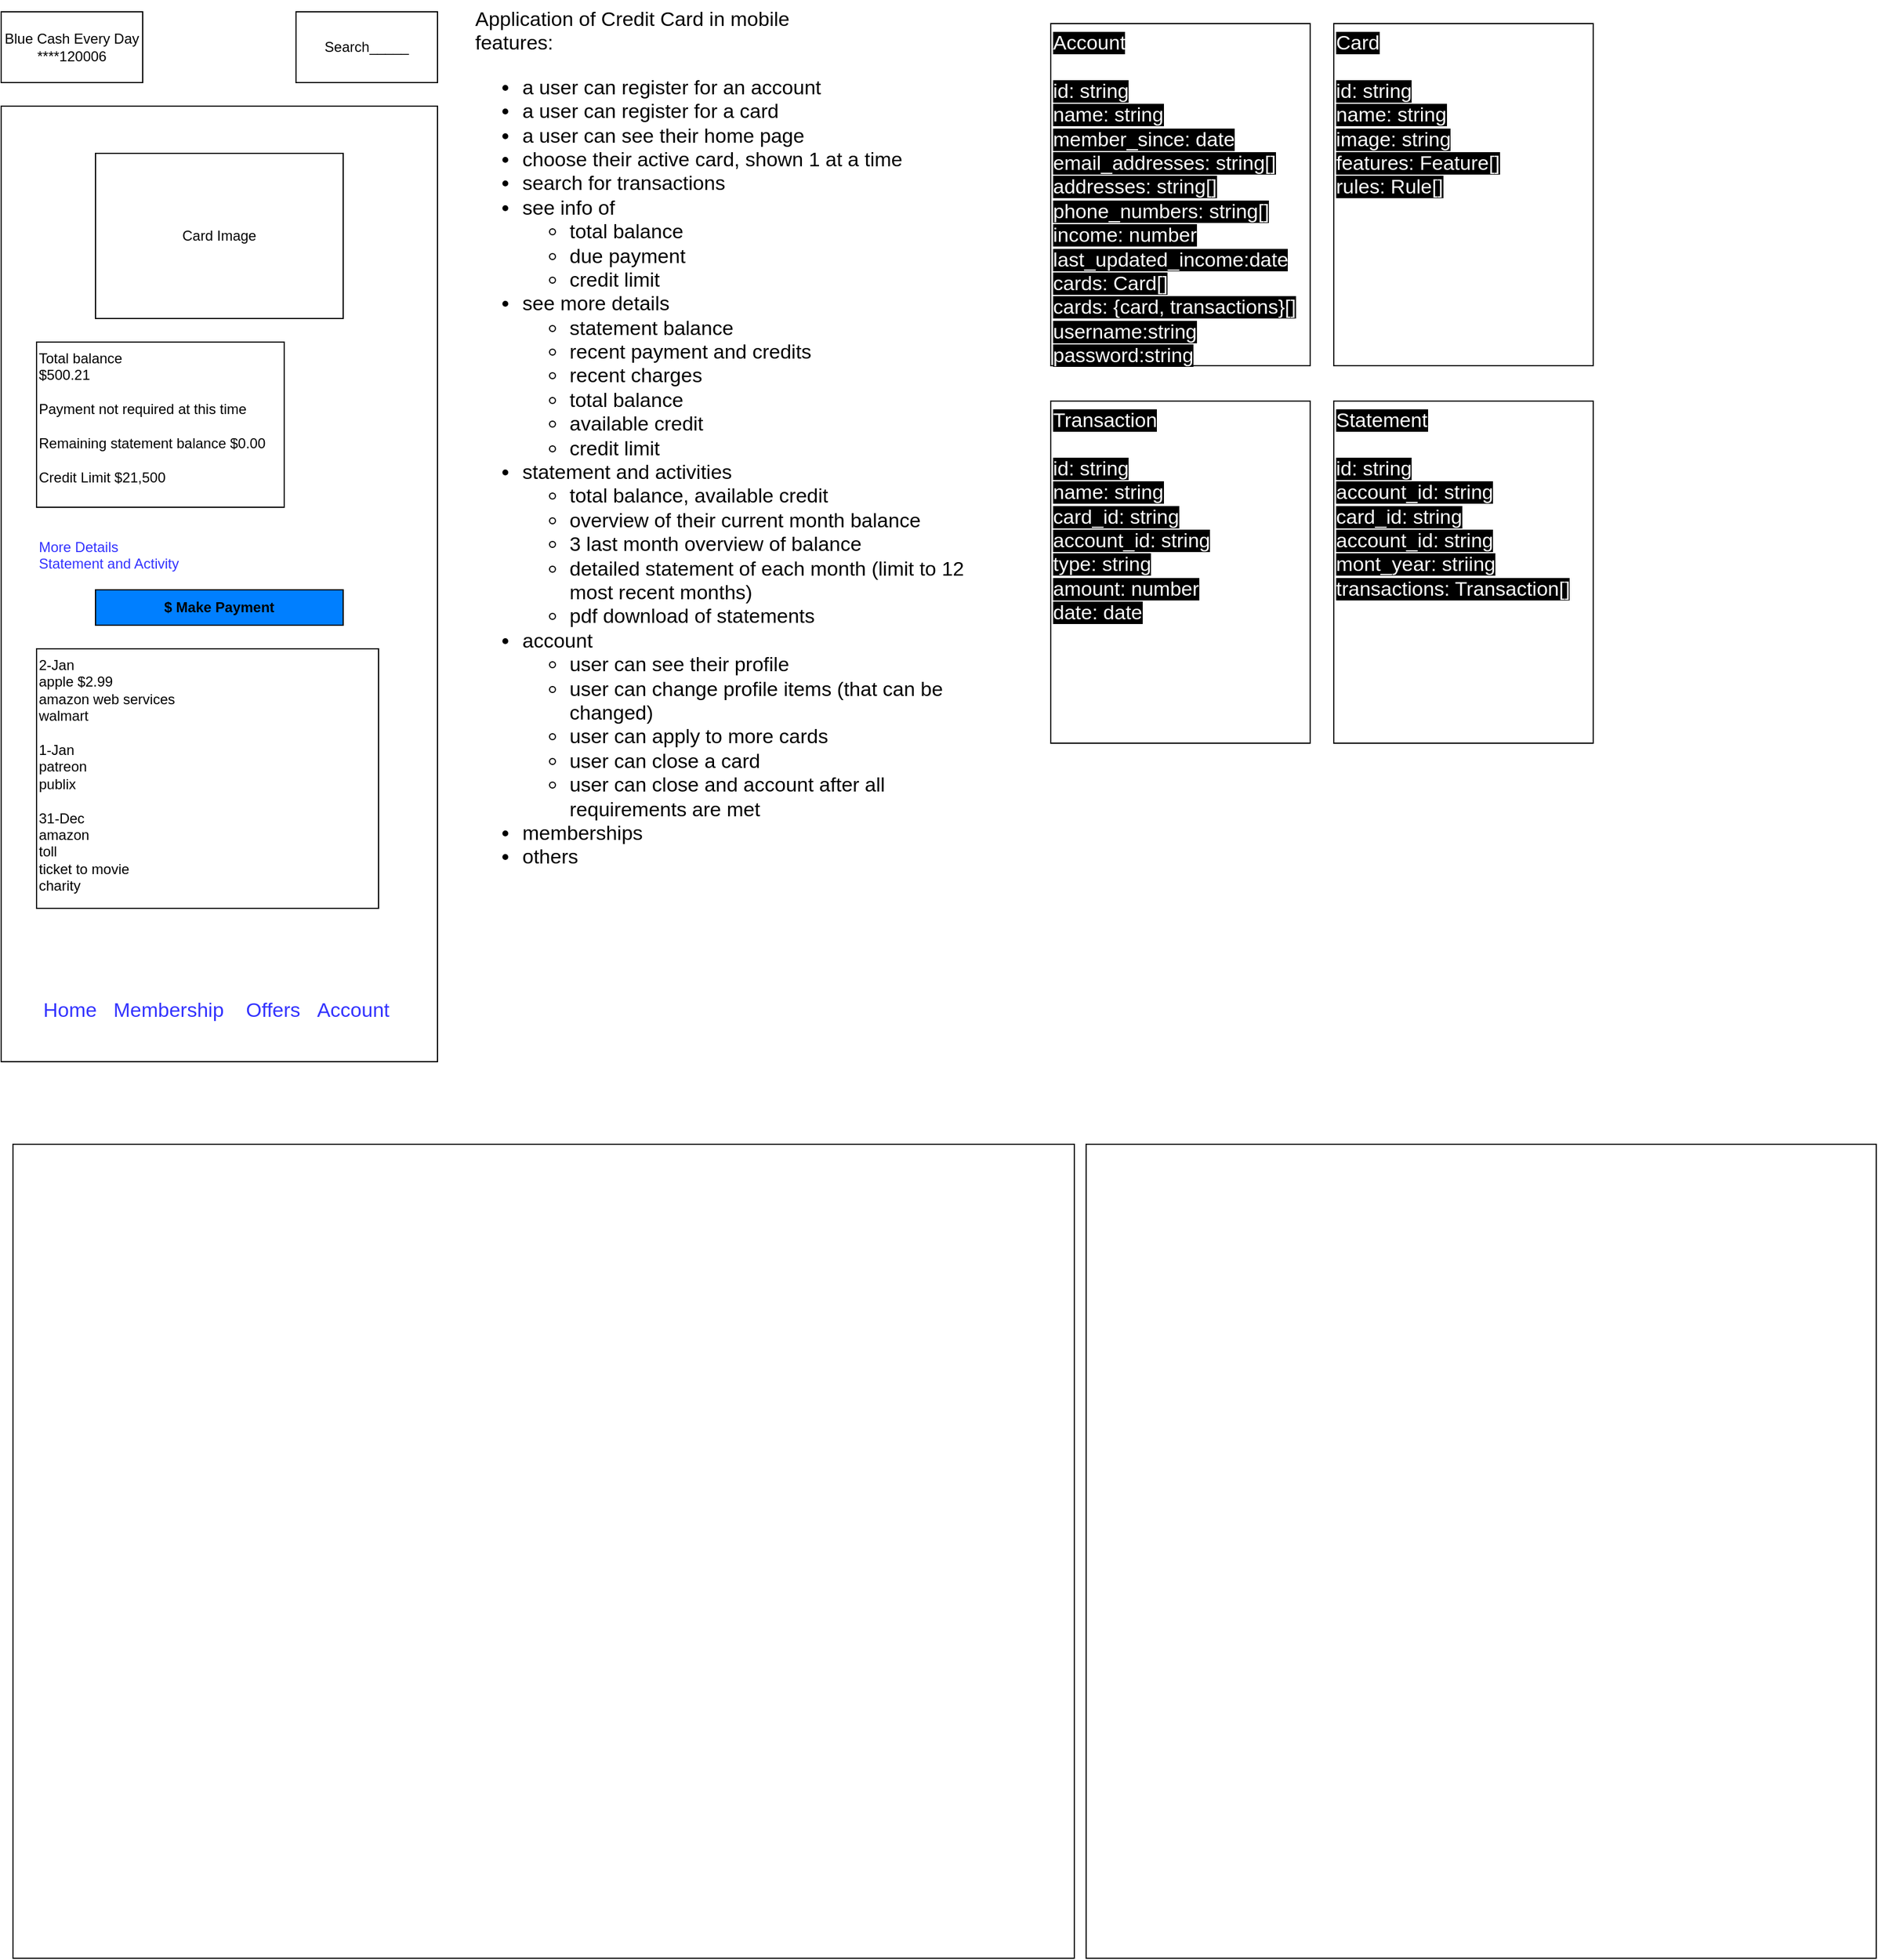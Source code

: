 <mxfile>
    <diagram id="unMX-nytXJTSxS_D71qN" name="Page-1">
        <mxGraphModel dx="1085" dy="824" grid="1" gridSize="10" guides="1" tooltips="1" connect="1" arrows="1" fold="1" page="1" pageScale="1" pageWidth="850" pageHeight="1100" math="0" shadow="0">
            <root>
                <mxCell id="0"/>
                <mxCell id="1" parent="0"/>
                <mxCell id="2" value="Blue Cash Every Day&lt;br&gt;****120006" style="whiteSpace=wrap;html=1;" parent="1" vertex="1">
                    <mxGeometry x="30" y="30" width="120" height="60" as="geometry"/>
                </mxCell>
                <mxCell id="3" value="Search_____" style="whiteSpace=wrap;html=1;" parent="1" vertex="1">
                    <mxGeometry x="280" y="30" width="120" height="60" as="geometry"/>
                </mxCell>
                <mxCell id="4" value="" style="whiteSpace=wrap;html=1;" parent="1" vertex="1">
                    <mxGeometry x="30" y="110" width="370" height="810" as="geometry"/>
                </mxCell>
                <mxCell id="5" value="Card Image" style="whiteSpace=wrap;html=1;" parent="1" vertex="1">
                    <mxGeometry x="110" y="150" width="210" height="140" as="geometry"/>
                </mxCell>
                <mxCell id="6" value="Total balance&lt;br&gt;$500.21&lt;br&gt;&lt;br&gt;Payment not required at this time&lt;br&gt;&lt;br&gt;Remaining statement balance $0.00&lt;br&gt;&lt;br&gt;Credit Limit $21,500" style="whiteSpace=wrap;html=1;align=left;verticalAlign=top;" parent="1" vertex="1">
                    <mxGeometry x="60" y="310" width="210" height="140" as="geometry"/>
                </mxCell>
                <mxCell id="7" value="More Details&lt;br&gt;Statement and Activity" style="text;strokeColor=none;align=left;fillColor=none;html=1;verticalAlign=top;whiteSpace=wrap;rounded=0;fontColor=#3333FF;" parent="1" vertex="1">
                    <mxGeometry x="60" y="470" width="140" height="50" as="geometry"/>
                </mxCell>
                <mxCell id="8" value="$ Make Payment" style="whiteSpace=wrap;html=1;labelBackgroundColor=none;fillStyle=solid;fillColor=#007FFF;fontStyle=1" parent="1" vertex="1">
                    <mxGeometry x="110" y="520" width="210" height="30" as="geometry"/>
                </mxCell>
                <mxCell id="9" value="2-Jan&lt;br&gt;apple $2.99&lt;br&gt;amazon web services&lt;br&gt;walmart&lt;br&gt;&lt;br&gt;1-Jan&lt;br&gt;patreon&lt;br&gt;publix&lt;br&gt;&lt;br&gt;31-Dec&lt;br&gt;amazon&lt;br&gt;toll&lt;br&gt;ticket to movie&lt;br&gt;charity" style="whiteSpace=wrap;html=1;align=left;verticalAlign=top;" parent="1" vertex="1">
                    <mxGeometry x="60" y="570" width="290" height="220" as="geometry"/>
                </mxCell>
                <mxCell id="10" value="Home&amp;nbsp; &amp;nbsp;Membership&amp;nbsp; &amp;nbsp; Offers&amp;nbsp; &amp;nbsp;Account" style="text;strokeColor=none;align=center;fillColor=none;html=1;verticalAlign=top;whiteSpace=wrap;rounded=0;fontColor=#3333FF;fontSize=17;" parent="1" vertex="1">
                    <mxGeometry x="45" y="860" width="335" height="50" as="geometry"/>
                </mxCell>
                <mxCell id="11" value="&lt;font style=&quot;color: rgb(0, 0, 0);&quot;&gt;Application of Credit Card in mobile&amp;nbsp;&lt;br&gt;features:&lt;br&gt;&lt;ul style=&quot;&quot;&gt;&lt;li style=&quot;&quot;&gt;&lt;font&gt;a user can register for an account&lt;/font&gt;&lt;/li&gt;&lt;li style=&quot;&quot;&gt;&lt;font&gt;a user can register for a card&lt;/font&gt;&lt;/li&gt;&lt;li style=&quot;&quot;&gt;&lt;font&gt;a user can see their home page&lt;/font&gt;&lt;/li&gt;&lt;li style=&quot;&quot;&gt;&lt;font&gt;choose their active card, shown 1 at a time&lt;/font&gt;&lt;/li&gt;&lt;li style=&quot;&quot;&gt;&lt;font&gt;search for transactions&lt;/font&gt;&lt;/li&gt;&lt;li style=&quot;&quot;&gt;&lt;font&gt;see info of&lt;/font&gt;&lt;/li&gt;&lt;ul style=&quot;&quot;&gt;&lt;li&gt;&lt;font&gt;total balance&lt;/font&gt;&lt;/li&gt;&lt;li&gt;&lt;font&gt;due payment&lt;/font&gt;&lt;/li&gt;&lt;li&gt;&lt;font&gt;credit limit&lt;/font&gt;&lt;/li&gt;&lt;/ul&gt;&lt;li style=&quot;&quot;&gt;see more details&lt;/li&gt;&lt;ul style=&quot;&quot;&gt;&lt;li&gt;statement balance&lt;/li&gt;&lt;li&gt;recent payment and credits&lt;/li&gt;&lt;li&gt;recent charges&lt;/li&gt;&lt;li&gt;total balance&lt;/li&gt;&lt;li&gt;available credit&lt;/li&gt;&lt;li&gt;credit limit&lt;/li&gt;&lt;/ul&gt;&lt;li style=&quot;&quot;&gt;statement and activities&lt;/li&gt;&lt;ul style=&quot;&quot;&gt;&lt;li&gt;total balance, available credit&lt;/li&gt;&lt;li&gt;overview of their current month balance&lt;/li&gt;&lt;li&gt;3 last month overview of balance&lt;/li&gt;&lt;li&gt;detailed statement of each month (limit to 12 most recent months)&lt;/li&gt;&lt;li&gt;pdf download of statements&lt;/li&gt;&lt;/ul&gt;&lt;li style=&quot;&quot;&gt;account&lt;/li&gt;&lt;ul style=&quot;&quot;&gt;&lt;li&gt;user can see their profile&lt;/li&gt;&lt;li&gt;user can change profile items (that can be changed)&lt;/li&gt;&lt;li&gt;user can apply to more cards&lt;/li&gt;&lt;li&gt;user can close a card&lt;/li&gt;&lt;li&gt;user can close and account after all requirements are met&lt;/li&gt;&lt;/ul&gt;&lt;li style=&quot;&quot;&gt;memberships&lt;/li&gt;&lt;li style=&quot;&quot;&gt;others&lt;/li&gt;&lt;/ul&gt;&lt;/font&gt;" style="text;strokeColor=none;align=left;fillColor=none;html=1;verticalAlign=top;whiteSpace=wrap;rounded=0;labelBackgroundColor=none;fillStyle=solid;fontSize=17;fontColor=#3333FF;" parent="1" vertex="1">
                    <mxGeometry x="430" y="20" width="440" height="930" as="geometry"/>
                </mxCell>
                <mxCell id="46" value="&lt;span style=&quot;background-color: rgb(0, 0, 0);&quot;&gt;&lt;font style=&quot;color: rgb(255, 255, 255);&quot;&gt;Account&lt;br&gt;&lt;br&gt;id: string&lt;br&gt;name: string&lt;br&gt;member_since: date&lt;br&gt;email_addresses: string[]&lt;br&gt;addresses: string[]&lt;br&gt;phone_numbers: string[]&lt;br&gt;income: number&lt;br&gt;last_updated_income:date&lt;br&gt;cards: Card[]&lt;br&gt;cards: {card, transactions}[]&lt;br&gt;username:string&lt;br&gt;password:string&lt;/font&gt;&lt;/span&gt;" style="text;strokeColor=default;align=left;fillColor=none;html=1;verticalAlign=top;whiteSpace=wrap;rounded=0;labelBackgroundColor=none;fillStyle=solid;fontSize=17;fontColor=#FFFFFF;" parent="1" vertex="1">
                    <mxGeometry x="920" y="40" width="220" height="290" as="geometry"/>
                </mxCell>
                <mxCell id="47" value="&lt;span style=&quot;background-color: rgb(0, 0, 0);&quot;&gt;&lt;font style=&quot;color: rgb(255, 255, 255);&quot;&gt;Card&lt;br&gt;&lt;br&gt;id: string&lt;br&gt;name: string&lt;br&gt;image: string&lt;br&gt;features: Feature[]&lt;br&gt;rules: Rule[]&lt;/font&gt;&lt;/span&gt;" style="text;strokeColor=default;align=left;fillColor=none;html=1;verticalAlign=top;whiteSpace=wrap;rounded=0;labelBackgroundColor=none;fillStyle=solid;fontSize=17;fontColor=#FFFFFF;" parent="1" vertex="1">
                    <mxGeometry x="1160" y="40" width="220" height="290" as="geometry"/>
                </mxCell>
                <mxCell id="48" value="&lt;span style=&quot;background-color: rgb(0, 0, 0);&quot;&gt;&lt;font style=&quot;color: rgb(255, 255, 255);&quot;&gt;Transaction&lt;br&gt;&lt;br&gt;id: string&lt;br&gt;name: string&lt;br&gt;card_id: string&lt;br&gt;account_id: string&lt;br&gt;type: string&lt;br&gt;amount: number&lt;br&gt;date: date&lt;/font&gt;&lt;/span&gt;" style="text;strokeColor=default;align=left;fillColor=none;html=1;verticalAlign=top;whiteSpace=wrap;rounded=0;labelBackgroundColor=none;fillStyle=solid;fontSize=17;fontColor=#FFFFFF;" parent="1" vertex="1">
                    <mxGeometry x="920" y="360" width="220" height="290" as="geometry"/>
                </mxCell>
                <mxCell id="49" value="&lt;span style=&quot;background-color: rgb(0, 0, 0);&quot;&gt;&lt;font style=&quot;color: rgb(255, 255, 255);&quot;&gt;Statement&lt;br&gt;&lt;br&gt;id: string&lt;br&gt;account_id: string&lt;br&gt;card_id: string&lt;br&gt;account_id: string&lt;br&gt;mont_year: striing&lt;br&gt;transactions: Transaction[]&lt;/font&gt;&lt;/span&gt;" style="text;strokeColor=default;align=left;fillColor=none;html=1;verticalAlign=top;whiteSpace=wrap;rounded=0;labelBackgroundColor=none;fillStyle=solid;fontSize=17;fontColor=#FFFFFF;" parent="1" vertex="1">
                    <mxGeometry x="1160" y="360" width="220" height="290" as="geometry"/>
                </mxCell>
                <mxCell id="50" value="Component List, Sub component, and dependencies&lt;br&gt;&lt;ul&gt;&lt;li&gt;app(home page)&lt;/li&gt;&lt;ul&gt;&lt;li&gt;nav-main&lt;/li&gt;&lt;li&gt;card-active&lt;/li&gt;&lt;ul&gt;&lt;li&gt;account created, accoutn login, card applied, active cards&lt;/li&gt;&lt;/ul&gt;&lt;li&gt;search&lt;/li&gt;&lt;li&gt;card-image&lt;/li&gt;&lt;ul&gt;&lt;li&gt;account created, accoutn login, card applied, active cards&lt;/li&gt;&lt;/ul&gt;&lt;li&gt;card-balance-overview&lt;/li&gt;&lt;ul&gt;&lt;li&gt;account created, accoutn login, card applied, active cards, transactions, statements&lt;/li&gt;&lt;/ul&gt;&lt;li&gt;card-recent-activities&lt;/li&gt;&lt;ul&gt;&lt;li&gt;account created, accoutn login, card applied, active cards, transactions&lt;/li&gt;&lt;/ul&gt;&lt;/ul&gt;&lt;li&gt;more-details&lt;/li&gt;&lt;li&gt;statement-and-activities&lt;/li&gt;&lt;li&gt;make-payment&lt;/li&gt;&lt;li&gt;user-registration&lt;/li&gt;&lt;li&gt;card-application&lt;/li&gt;&lt;/ul&gt;&lt;div&gt;&lt;br&gt;&lt;/div&gt;&lt;div&gt;Let us list the feature list correctly and component needed for the features, so revise this if neccessary&lt;/div&gt;" style="text;strokeColor=default;align=left;fillColor=none;html=1;verticalAlign=top;whiteSpace=wrap;rounded=0;labelBackgroundColor=none;fillStyle=solid;fontSize=17;fontColor=#FFFFFF;" parent="1" vertex="1">
                    <mxGeometry x="40" y="990" width="900" height="690" as="geometry"/>
                </mxCell>
                <mxCell id="51" value="What is needed for dependencies&lt;br&gt;&lt;ul&gt;&lt;li&gt;user registration&lt;/li&gt;&lt;li&gt;account created&lt;/li&gt;&lt;ul&gt;&lt;li&gt;user registration&lt;/li&gt;&lt;/ul&gt;&lt;li&gt;account login&lt;/li&gt;&lt;ul&gt;&lt;li&gt;user registration&lt;/li&gt;&lt;/ul&gt;&lt;li&gt;card applied&lt;/li&gt;&lt;ul&gt;&lt;li&gt;user registration&lt;/li&gt;&lt;/ul&gt;&lt;li&gt;active cards&lt;/li&gt;&lt;ul&gt;&lt;li&gt;user registration&lt;/li&gt;&lt;/ul&gt;&lt;li&gt;transactions&lt;/li&gt;&lt;li&gt;statements&lt;/li&gt;&lt;/ul&gt;" style="text;strokeColor=default;align=left;fillColor=none;html=1;verticalAlign=top;whiteSpace=wrap;rounded=0;labelBackgroundColor=none;fillStyle=solid;fontSize=17;fontColor=#FFFFFF;" parent="1" vertex="1">
                    <mxGeometry x="950" y="990" width="670" height="690" as="geometry"/>
                </mxCell>
            </root>
        </mxGraphModel>
    </diagram>
</mxfile>